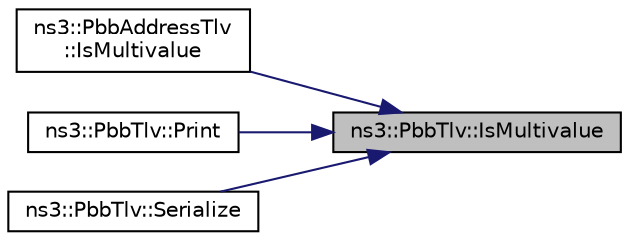 digraph "ns3::PbbTlv::IsMultivalue"
{
 // LATEX_PDF_SIZE
  edge [fontname="Helvetica",fontsize="10",labelfontname="Helvetica",labelfontsize="10"];
  node [fontname="Helvetica",fontsize="10",shape=record];
  rankdir="RL";
  Node1 [label="ns3::PbbTlv::IsMultivalue",height=0.2,width=0.4,color="black", fillcolor="grey75", style="filled", fontcolor="black",tooltip="Check the multivalue parameter."];
  Node1 -> Node2 [dir="back",color="midnightblue",fontsize="10",style="solid",fontname="Helvetica"];
  Node2 [label="ns3::PbbAddressTlv\l::IsMultivalue",height=0.2,width=0.4,color="black", fillcolor="white", style="filled",URL="$classns3_1_1_pbb_address_tlv.html#a2cdf981cf75faec8658998dd2d2ed786",tooltip="Tests whether or not this address TLV is \"multivalue\"."];
  Node1 -> Node3 [dir="back",color="midnightblue",fontsize="10",style="solid",fontname="Helvetica"];
  Node3 [label="ns3::PbbTlv::Print",height=0.2,width=0.4,color="black", fillcolor="white", style="filled",URL="$classns3_1_1_pbb_tlv.html#ae4fd884363190b9e59d4b489bf907630",tooltip="Pretty-prints the contents of this TLV, with specified indentation."];
  Node1 -> Node4 [dir="back",color="midnightblue",fontsize="10",style="solid",fontname="Helvetica"];
  Node4 [label="ns3::PbbTlv::Serialize",height=0.2,width=0.4,color="black", fillcolor="white", style="filled",URL="$classns3_1_1_pbb_tlv.html#a6bc1c7acb0a5ccd51e616d5c231587c1",tooltip="Serializes this TLV into the specified buffer."];
}
